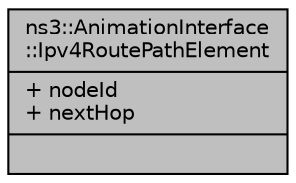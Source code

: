 digraph "ns3::AnimationInterface::Ipv4RoutePathElement"
{
  edge [fontname="Helvetica",fontsize="10",labelfontname="Helvetica",labelfontsize="10"];
  node [fontname="Helvetica",fontsize="10",shape=record];
  Node1 [label="{ns3::AnimationInterface\l::Ipv4RoutePathElement\n|+ nodeId\l+ nextHop\l|}",height=0.2,width=0.4,color="black", fillcolor="grey75", style="filled", fontcolor="black"];
}
